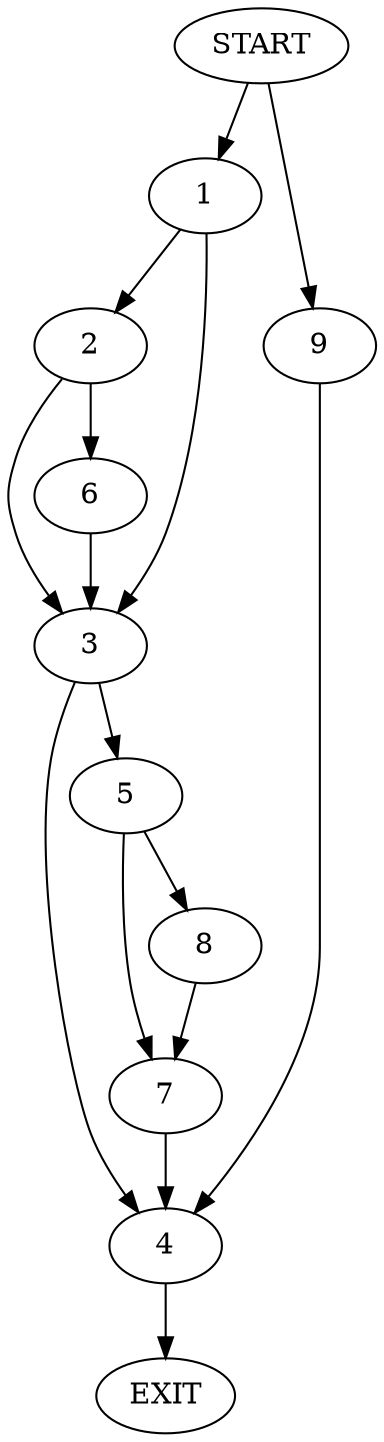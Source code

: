 digraph {
0 [label="START"]
10 [label="EXIT"]
0 -> 1
1 -> 2
1 -> 3
3 -> 4
3 -> 5
2 -> 6
2 -> 3
6 -> 3
4 -> 10
5 -> 7
5 -> 8
8 -> 7
7 -> 4
0 -> 9
9 -> 4
}
